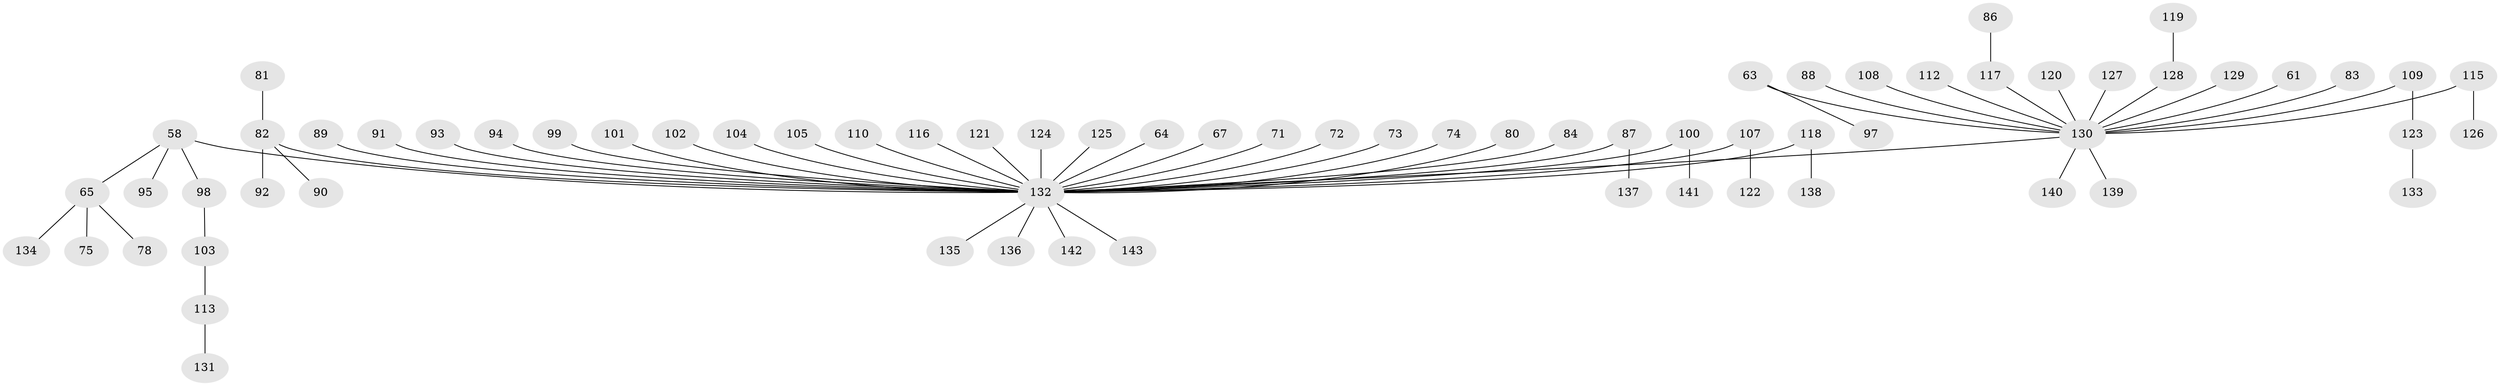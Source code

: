 // original degree distribution, {8: 0.013986013986013986, 5: 0.04895104895104895, 3: 0.11188811188811189, 4: 0.055944055944055944, 6: 0.006993006993006993, 2: 0.22377622377622378, 1: 0.5314685314685315, 7: 0.006993006993006993}
// Generated by graph-tools (version 1.1) at 2025/53/03/09/25 04:53:20]
// undirected, 71 vertices, 70 edges
graph export_dot {
graph [start="1"]
  node [color=gray90,style=filled];
  58 [super="+17+20+22+46"];
  61;
  63;
  64;
  65;
  67;
  71;
  72;
  73;
  74;
  75;
  78;
  80;
  81;
  82 [super="+40+29+69"];
  83;
  84;
  86;
  87;
  88;
  89;
  90;
  91;
  92;
  93;
  94;
  95;
  97;
  98;
  99;
  100;
  101;
  102;
  103;
  104;
  105;
  107 [super="+37"];
  108;
  109;
  110;
  112 [super="+43"];
  113;
  115;
  116;
  117 [super="+59"];
  118;
  119;
  120;
  121;
  122;
  123;
  124;
  125;
  126;
  127;
  128 [super="+49"];
  129;
  130 [super="+8+44+15+57+106+79+68+96+51"];
  131;
  132 [super="+6+28+70+48+9+33+39+50+85+52+114+53+55"];
  133;
  134;
  135;
  136;
  137;
  138;
  139;
  140;
  141;
  142;
  143;
  58 -- 65;
  58 -- 98;
  58 -- 132;
  58 -- 95;
  61 -- 130;
  63 -- 97;
  63 -- 130;
  64 -- 132;
  65 -- 75;
  65 -- 78;
  65 -- 134;
  67 -- 132;
  71 -- 132;
  72 -- 132;
  73 -- 132;
  74 -- 132;
  80 -- 132;
  81 -- 82;
  82 -- 90;
  82 -- 92;
  82 -- 132;
  83 -- 130;
  84 -- 132;
  86 -- 117;
  87 -- 137;
  87 -- 132;
  88 -- 130;
  89 -- 132;
  91 -- 132;
  93 -- 132;
  94 -- 132;
  98 -- 103;
  99 -- 132;
  100 -- 141;
  100 -- 132;
  101 -- 132;
  102 -- 132;
  103 -- 113;
  104 -- 132;
  105 -- 132;
  107 -- 122;
  107 -- 132;
  108 -- 130;
  109 -- 123;
  109 -- 130;
  110 -- 132;
  112 -- 130;
  113 -- 131;
  115 -- 126;
  115 -- 130;
  116 -- 132;
  117 -- 130;
  118 -- 138;
  118 -- 132;
  119 -- 128;
  120 -- 130;
  121 -- 132;
  123 -- 133;
  124 -- 132;
  125 -- 132;
  127 -- 130;
  128 -- 130;
  129 -- 130;
  130 -- 132;
  130 -- 140;
  130 -- 139;
  132 -- 143;
  132 -- 136;
  132 -- 142;
  132 -- 135;
}
